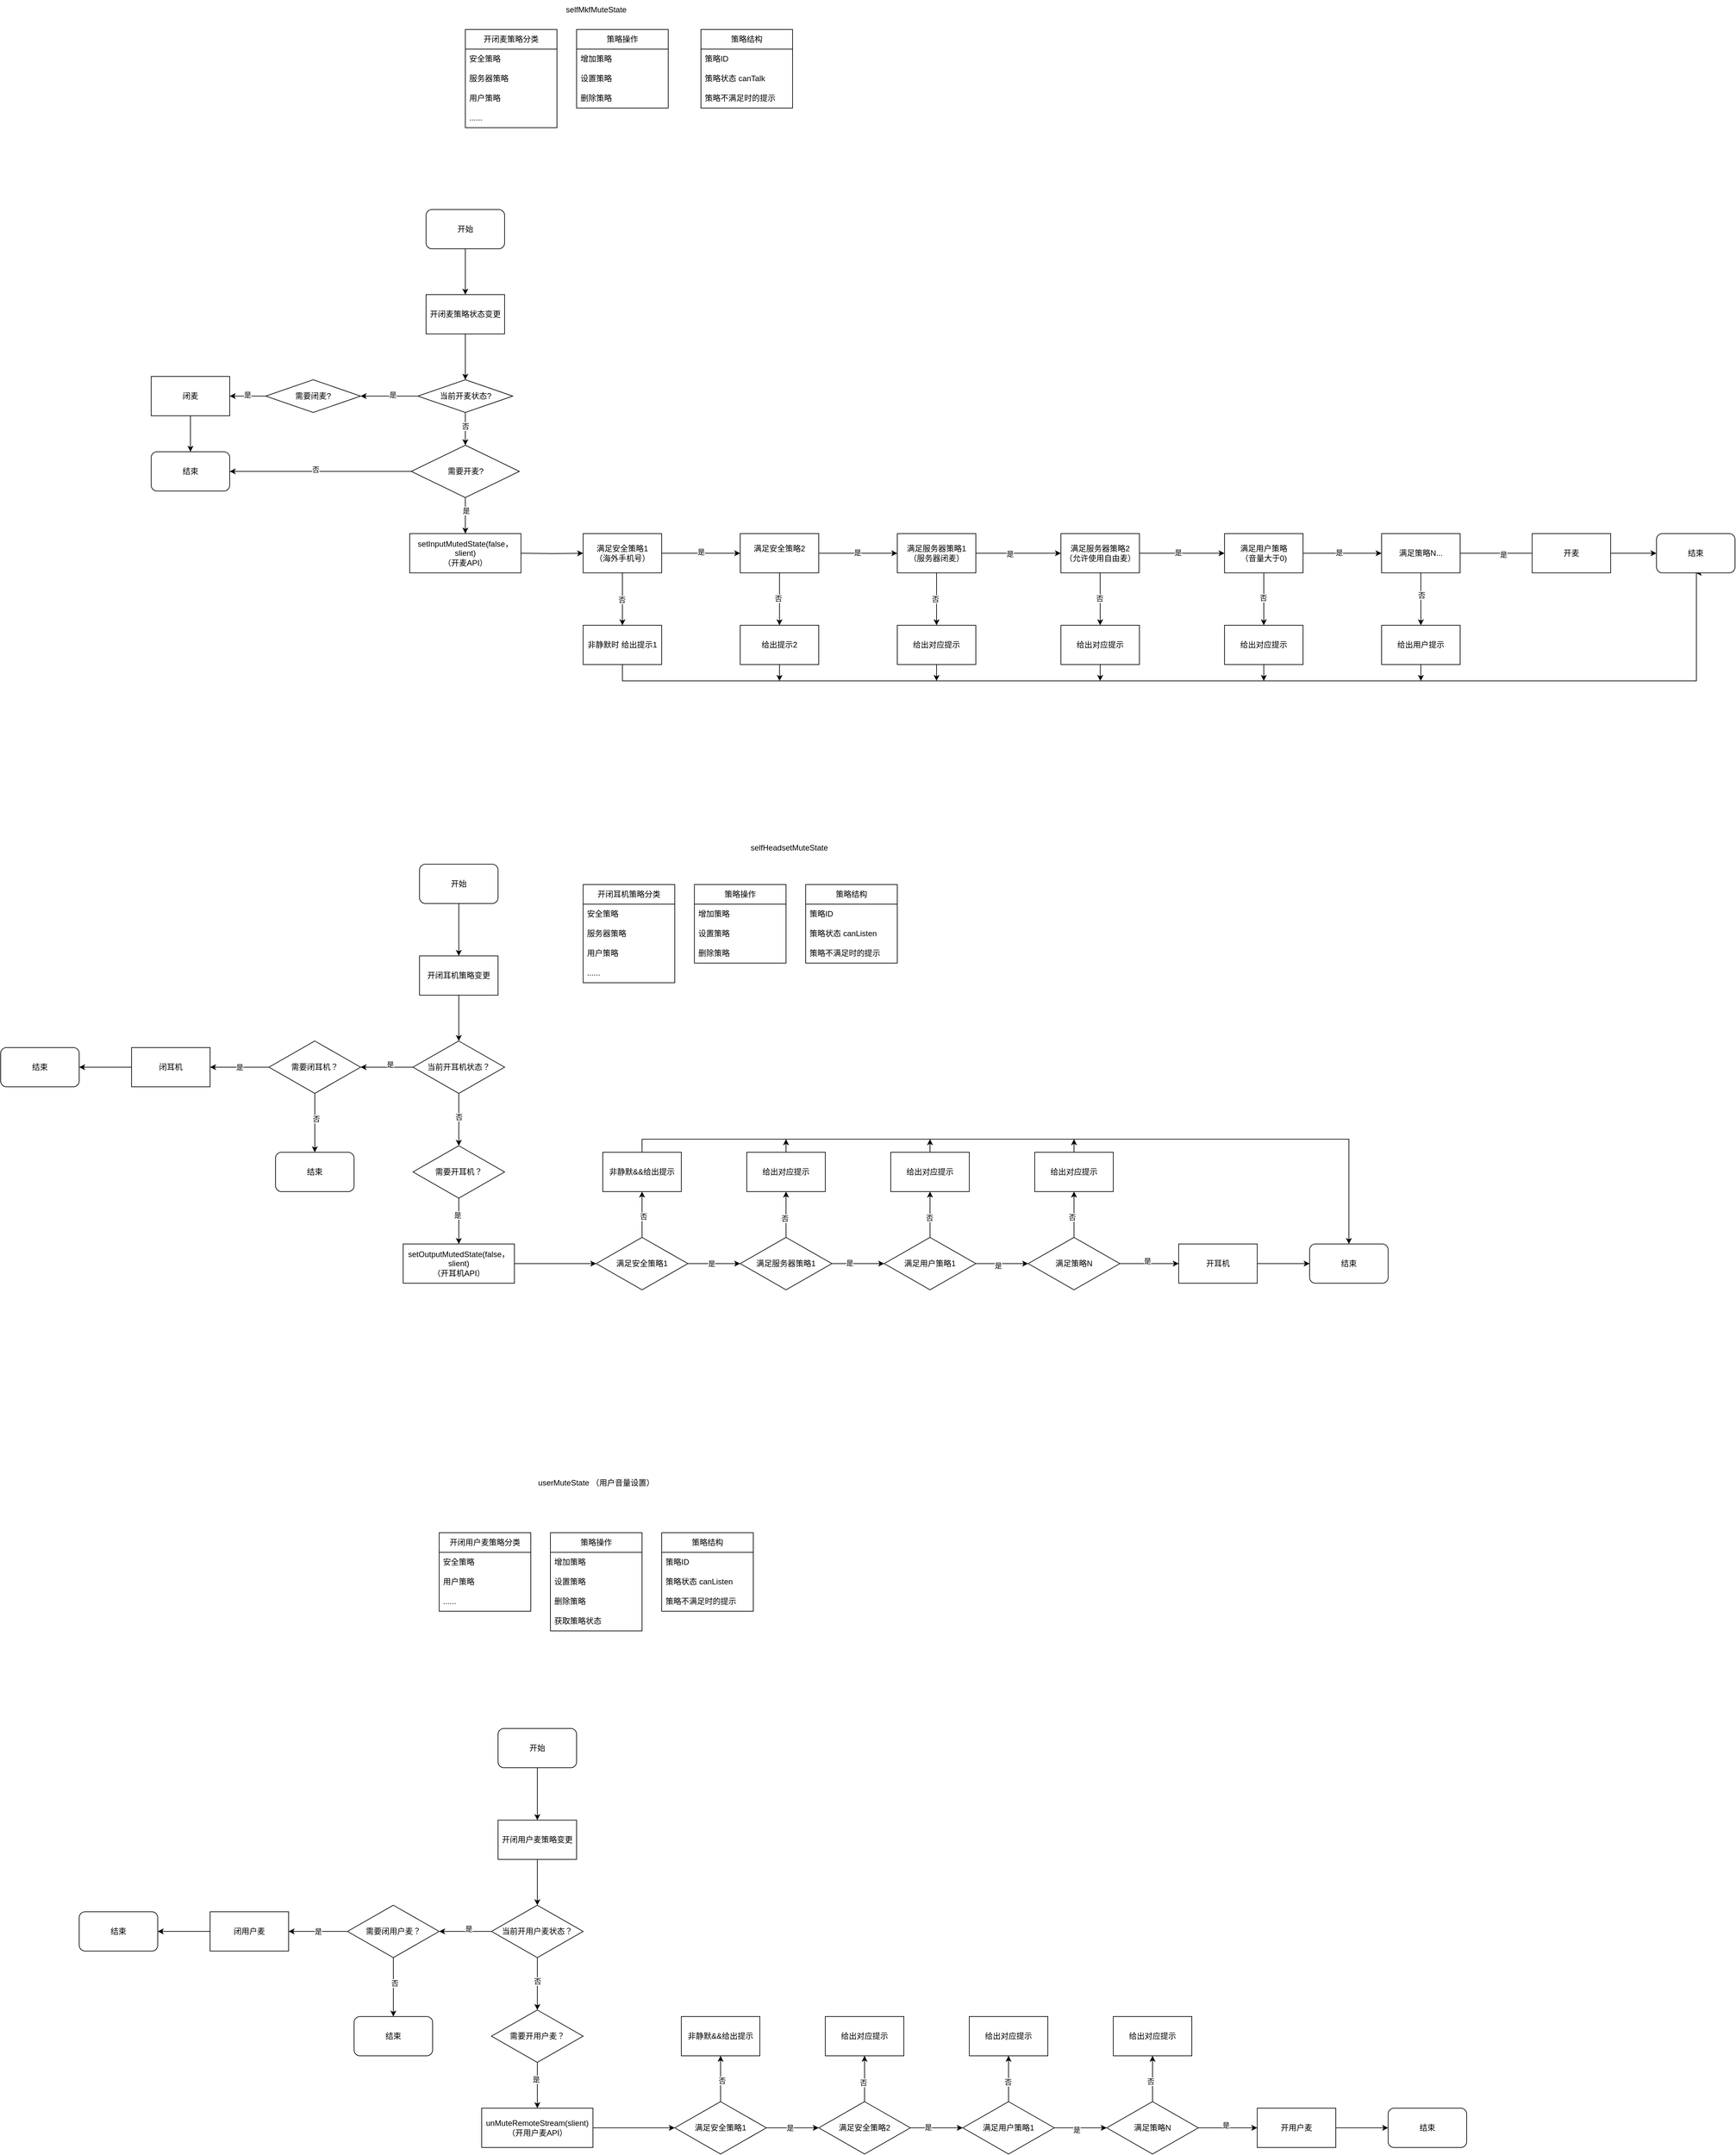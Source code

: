 <mxfile version="24.4.0" type="github">
  <diagram name="第 1 页" id="MlWBYYcz_Amrt26e3EOY">
    <mxGraphModel dx="3088" dy="756" grid="1" gridSize="10" guides="1" tooltips="1" connect="1" arrows="1" fold="1" page="1" pageScale="1" pageWidth="827" pageHeight="1169" math="0" shadow="0">
      <root>
        <mxCell id="0" />
        <mxCell id="1" parent="0" />
        <mxCell id="1FdEGZVKuYJ3ER-i7trT-2" value="selfMkfMuteState" style="text;html=1;align=center;verticalAlign=middle;whiteSpace=wrap;rounded=0;" vertex="1" parent="1">
          <mxGeometry x="-290" y="60" width="160" height="30" as="geometry" />
        </mxCell>
        <mxCell id="1FdEGZVKuYJ3ER-i7trT-6" value="" style="edgeStyle=orthogonalEdgeStyle;rounded=0;orthogonalLoop=1;jettySize=auto;html=1;" edge="1" parent="1" source="1FdEGZVKuYJ3ER-i7trT-49">
          <mxGeometry relative="1" as="geometry">
            <mxPoint x="1330" y="905" as="targetPoint" />
          </mxGeometry>
        </mxCell>
        <mxCell id="1FdEGZVKuYJ3ER-i7trT-60" value="是" style="edgeLabel;html=1;align=center;verticalAlign=middle;resizable=0;points=[];" vertex="1" connectable="0" parent="1FdEGZVKuYJ3ER-i7trT-6">
          <mxGeometry x="-0.4" y="-2" relative="1" as="geometry">
            <mxPoint as="offset" />
          </mxGeometry>
        </mxCell>
        <mxCell id="1FdEGZVKuYJ3ER-i7trT-15" value="开闭麦策略分类" style="swimlane;fontStyle=0;childLayout=stackLayout;horizontal=1;startSize=30;horizontalStack=0;resizeParent=1;resizeParentMax=0;resizeLast=0;collapsible=1;marginBottom=0;whiteSpace=wrap;html=1;" vertex="1" parent="1">
          <mxGeometry x="-410" y="105" width="140" height="150" as="geometry" />
        </mxCell>
        <mxCell id="1FdEGZVKuYJ3ER-i7trT-16" value="安全策略" style="text;strokeColor=none;fillColor=none;align=left;verticalAlign=middle;spacingLeft=4;spacingRight=4;overflow=hidden;points=[[0,0.5],[1,0.5]];portConstraint=eastwest;rotatable=0;whiteSpace=wrap;html=1;" vertex="1" parent="1FdEGZVKuYJ3ER-i7trT-15">
          <mxGeometry y="30" width="140" height="30" as="geometry" />
        </mxCell>
        <mxCell id="1FdEGZVKuYJ3ER-i7trT-17" value="服务器策略" style="text;strokeColor=none;fillColor=none;align=left;verticalAlign=middle;spacingLeft=4;spacingRight=4;overflow=hidden;points=[[0,0.5],[1,0.5]];portConstraint=eastwest;rotatable=0;whiteSpace=wrap;html=1;" vertex="1" parent="1FdEGZVKuYJ3ER-i7trT-15">
          <mxGeometry y="60" width="140" height="30" as="geometry" />
        </mxCell>
        <mxCell id="1FdEGZVKuYJ3ER-i7trT-18" value="用户策略" style="text;strokeColor=none;fillColor=none;align=left;verticalAlign=middle;spacingLeft=4;spacingRight=4;overflow=hidden;points=[[0,0.5],[1,0.5]];portConstraint=eastwest;rotatable=0;whiteSpace=wrap;html=1;" vertex="1" parent="1FdEGZVKuYJ3ER-i7trT-15">
          <mxGeometry y="90" width="140" height="30" as="geometry" />
        </mxCell>
        <mxCell id="1FdEGZVKuYJ3ER-i7trT-69" value="......" style="text;strokeColor=none;fillColor=none;align=left;verticalAlign=middle;spacingLeft=4;spacingRight=4;overflow=hidden;points=[[0,0.5],[1,0.5]];portConstraint=eastwest;rotatable=0;whiteSpace=wrap;html=1;" vertex="1" parent="1FdEGZVKuYJ3ER-i7trT-15">
          <mxGeometry y="120" width="140" height="30" as="geometry" />
        </mxCell>
        <mxCell id="1FdEGZVKuYJ3ER-i7trT-82" value="" style="edgeStyle=orthogonalEdgeStyle;rounded=0;orthogonalLoop=1;jettySize=auto;html=1;" edge="1" parent="1" source="1FdEGZVKuYJ3ER-i7trT-20" target="1FdEGZVKuYJ3ER-i7trT-81">
          <mxGeometry relative="1" as="geometry" />
        </mxCell>
        <mxCell id="1FdEGZVKuYJ3ER-i7trT-20" value="开闭麦策略状态变更" style="whiteSpace=wrap;html=1;rounded=0;" vertex="1" parent="1">
          <mxGeometry x="-470" y="510" width="120" height="60" as="geometry" />
        </mxCell>
        <mxCell id="1FdEGZVKuYJ3ER-i7trT-21" value="" style="edgeStyle=orthogonalEdgeStyle;rounded=0;orthogonalLoop=1;jettySize=auto;html=1;" edge="1" parent="1">
          <mxGeometry relative="1" as="geometry">
            <mxPoint x="-490" y="905" as="sourcePoint" />
            <mxPoint x="-455" y="905" as="targetPoint" />
          </mxGeometry>
        </mxCell>
        <mxCell id="1FdEGZVKuYJ3ER-i7trT-26" value="" style="edgeStyle=orthogonalEdgeStyle;rounded=0;orthogonalLoop=1;jettySize=auto;html=1;" edge="1" parent="1" target="1FdEGZVKuYJ3ER-i7trT-8">
          <mxGeometry relative="1" as="geometry">
            <mxPoint x="-325" y="905" as="sourcePoint" />
            <mxPoint x="430" y="905" as="targetPoint" />
          </mxGeometry>
        </mxCell>
        <mxCell id="1FdEGZVKuYJ3ER-i7trT-30" value="" style="edgeStyle=orthogonalEdgeStyle;rounded=0;orthogonalLoop=1;jettySize=auto;html=1;" edge="1" parent="1" source="1FdEGZVKuYJ3ER-i7trT-8" target="1FdEGZVKuYJ3ER-i7trT-29">
          <mxGeometry relative="1" as="geometry" />
        </mxCell>
        <mxCell id="1FdEGZVKuYJ3ER-i7trT-39" value="否" style="edgeLabel;html=1;align=center;verticalAlign=middle;resizable=0;points=[];" vertex="1" connectable="0" parent="1FdEGZVKuYJ3ER-i7trT-30">
          <mxGeometry x="0.025" y="-1" relative="1" as="geometry">
            <mxPoint as="offset" />
          </mxGeometry>
        </mxCell>
        <mxCell id="1FdEGZVKuYJ3ER-i7trT-8" value="满足安全策略1&lt;br&gt;（海外手机号）" style="rounded=0;whiteSpace=wrap;html=1;" vertex="1" parent="1">
          <mxGeometry x="-230" y="875" width="120" height="60" as="geometry" />
        </mxCell>
        <mxCell id="1FdEGZVKuYJ3ER-i7trT-27" value="" style="edgeStyle=orthogonalEdgeStyle;rounded=0;orthogonalLoop=1;jettySize=auto;html=1;" edge="1" parent="1" source="1FdEGZVKuYJ3ER-i7trT-8" target="1FdEGZVKuYJ3ER-i7trT-9">
          <mxGeometry relative="1" as="geometry">
            <mxPoint x="-150" y="905" as="sourcePoint" />
            <mxPoint x="430" y="905" as="targetPoint" />
          </mxGeometry>
        </mxCell>
        <mxCell id="1FdEGZVKuYJ3ER-i7trT-28" value="是" style="edgeLabel;html=1;align=center;verticalAlign=middle;resizable=0;points=[];" vertex="1" connectable="0" parent="1FdEGZVKuYJ3ER-i7trT-27">
          <mxGeometry y="2" relative="1" as="geometry">
            <mxPoint as="offset" />
          </mxGeometry>
        </mxCell>
        <mxCell id="1FdEGZVKuYJ3ER-i7trT-38" value="" style="edgeStyle=orthogonalEdgeStyle;rounded=0;orthogonalLoop=1;jettySize=auto;html=1;" edge="1" parent="1" source="1FdEGZVKuYJ3ER-i7trT-9" target="1FdEGZVKuYJ3ER-i7trT-37">
          <mxGeometry relative="1" as="geometry" />
        </mxCell>
        <mxCell id="1FdEGZVKuYJ3ER-i7trT-40" value="否" style="edgeLabel;html=1;align=center;verticalAlign=middle;resizable=0;points=[];" vertex="1" connectable="0" parent="1FdEGZVKuYJ3ER-i7trT-38">
          <mxGeometry x="-0.025" y="-2" relative="1" as="geometry">
            <mxPoint as="offset" />
          </mxGeometry>
        </mxCell>
        <mxCell id="1FdEGZVKuYJ3ER-i7trT-9" value="满足安全策略2&lt;div&gt;&lt;br/&gt;&lt;/div&gt;" style="rounded=0;whiteSpace=wrap;html=1;" vertex="1" parent="1">
          <mxGeometry x="10" y="875" width="120" height="60" as="geometry" />
        </mxCell>
        <mxCell id="1FdEGZVKuYJ3ER-i7trT-254" style="edgeStyle=orthogonalEdgeStyle;rounded=0;orthogonalLoop=1;jettySize=auto;html=1;exitX=0.5;exitY=1;exitDx=0;exitDy=0;entryX=0.5;entryY=1;entryDx=0;entryDy=0;" edge="1" parent="1" source="1FdEGZVKuYJ3ER-i7trT-29" target="1FdEGZVKuYJ3ER-i7trT-246">
          <mxGeometry relative="1" as="geometry">
            <mxPoint x="-170" y="1100" as="sourcePoint" />
            <mxPoint x="1470" y="960" as="targetPoint" />
            <Array as="points">
              <mxPoint x="-170" y="1100" />
              <mxPoint x="1471" y="1100" />
            </Array>
          </mxGeometry>
        </mxCell>
        <mxCell id="1FdEGZVKuYJ3ER-i7trT-29" value="非静默时 给出提示1" style="rounded=0;whiteSpace=wrap;html=1;" vertex="1" parent="1">
          <mxGeometry x="-230" y="1015" width="120" height="60" as="geometry" />
        </mxCell>
        <mxCell id="1FdEGZVKuYJ3ER-i7trT-32" value="" style="edgeStyle=orthogonalEdgeStyle;rounded=0;orthogonalLoop=1;jettySize=auto;html=1;" edge="1" parent="1" source="1FdEGZVKuYJ3ER-i7trT-9" target="1FdEGZVKuYJ3ER-i7trT-31">
          <mxGeometry relative="1" as="geometry">
            <mxPoint x="130" y="905" as="sourcePoint" />
            <mxPoint x="1050" y="905" as="targetPoint" />
          </mxGeometry>
        </mxCell>
        <mxCell id="1FdEGZVKuYJ3ER-i7trT-35" value="是" style="edgeLabel;html=1;align=center;verticalAlign=middle;resizable=0;points=[];" vertex="1" connectable="0" parent="1FdEGZVKuYJ3ER-i7trT-32">
          <mxGeometry x="-0.022" y="1" relative="1" as="geometry">
            <mxPoint as="offset" />
          </mxGeometry>
        </mxCell>
        <mxCell id="1FdEGZVKuYJ3ER-i7trT-42" value="" style="edgeStyle=orthogonalEdgeStyle;rounded=0;orthogonalLoop=1;jettySize=auto;html=1;" edge="1" parent="1" source="1FdEGZVKuYJ3ER-i7trT-31" target="1FdEGZVKuYJ3ER-i7trT-41">
          <mxGeometry relative="1" as="geometry" />
        </mxCell>
        <mxCell id="1FdEGZVKuYJ3ER-i7trT-43" value="否" style="edgeLabel;html=1;align=center;verticalAlign=middle;resizable=0;points=[];" vertex="1" connectable="0" parent="1FdEGZVKuYJ3ER-i7trT-42">
          <mxGeometry y="-2" relative="1" as="geometry">
            <mxPoint as="offset" />
          </mxGeometry>
        </mxCell>
        <mxCell id="1FdEGZVKuYJ3ER-i7trT-31" value="满足服务器策略1&lt;br&gt;（服务器闭麦）" style="rounded=0;whiteSpace=wrap;html=1;" vertex="1" parent="1">
          <mxGeometry x="250" y="875" width="120" height="60" as="geometry" />
        </mxCell>
        <mxCell id="1FdEGZVKuYJ3ER-i7trT-255" style="edgeStyle=orthogonalEdgeStyle;rounded=0;orthogonalLoop=1;jettySize=auto;html=1;exitX=0.5;exitY=1;exitDx=0;exitDy=0;" edge="1" parent="1" source="1FdEGZVKuYJ3ER-i7trT-37">
          <mxGeometry relative="1" as="geometry">
            <mxPoint x="70" y="1100" as="targetPoint" />
          </mxGeometry>
        </mxCell>
        <mxCell id="1FdEGZVKuYJ3ER-i7trT-37" value="给出提示2" style="rounded=0;whiteSpace=wrap;html=1;" vertex="1" parent="1">
          <mxGeometry x="10" y="1015" width="120" height="60" as="geometry" />
        </mxCell>
        <mxCell id="1FdEGZVKuYJ3ER-i7trT-256" style="edgeStyle=orthogonalEdgeStyle;rounded=0;orthogonalLoop=1;jettySize=auto;html=1;exitX=0.5;exitY=1;exitDx=0;exitDy=0;" edge="1" parent="1" source="1FdEGZVKuYJ3ER-i7trT-41">
          <mxGeometry relative="1" as="geometry">
            <mxPoint x="310" y="1100" as="targetPoint" />
          </mxGeometry>
        </mxCell>
        <mxCell id="1FdEGZVKuYJ3ER-i7trT-41" value="给出对应提示" style="rounded=0;whiteSpace=wrap;html=1;" vertex="1" parent="1">
          <mxGeometry x="250" y="1015" width="120" height="60" as="geometry" />
        </mxCell>
        <mxCell id="1FdEGZVKuYJ3ER-i7trT-45" value="" style="edgeStyle=orthogonalEdgeStyle;rounded=0;orthogonalLoop=1;jettySize=auto;html=1;" edge="1" parent="1" source="1FdEGZVKuYJ3ER-i7trT-31" target="1FdEGZVKuYJ3ER-i7trT-44">
          <mxGeometry relative="1" as="geometry">
            <mxPoint x="370" y="905" as="sourcePoint" />
            <mxPoint x="1050" y="905" as="targetPoint" />
          </mxGeometry>
        </mxCell>
        <mxCell id="1FdEGZVKuYJ3ER-i7trT-46" value="是" style="edgeLabel;html=1;align=center;verticalAlign=middle;resizable=0;points=[];" vertex="1" connectable="0" parent="1FdEGZVKuYJ3ER-i7trT-45">
          <mxGeometry x="-0.209" y="-1" relative="1" as="geometry">
            <mxPoint as="offset" />
          </mxGeometry>
        </mxCell>
        <mxCell id="1FdEGZVKuYJ3ER-i7trT-48" value="" style="edgeStyle=orthogonalEdgeStyle;rounded=0;orthogonalLoop=1;jettySize=auto;html=1;" edge="1" parent="1" source="1FdEGZVKuYJ3ER-i7trT-44" target="1FdEGZVKuYJ3ER-i7trT-47">
          <mxGeometry relative="1" as="geometry" />
        </mxCell>
        <mxCell id="1FdEGZVKuYJ3ER-i7trT-55" value="否" style="edgeLabel;html=1;align=center;verticalAlign=middle;resizable=0;points=[];" vertex="1" connectable="0" parent="1FdEGZVKuYJ3ER-i7trT-48">
          <mxGeometry x="-0.025" y="-1" relative="1" as="geometry">
            <mxPoint as="offset" />
          </mxGeometry>
        </mxCell>
        <mxCell id="1FdEGZVKuYJ3ER-i7trT-44" value="满足服务器策略2&lt;br&gt;（允许使用自由麦）" style="rounded=0;whiteSpace=wrap;html=1;" vertex="1" parent="1">
          <mxGeometry x="500" y="875" width="120" height="60" as="geometry" />
        </mxCell>
        <mxCell id="1FdEGZVKuYJ3ER-i7trT-257" style="edgeStyle=orthogonalEdgeStyle;rounded=0;orthogonalLoop=1;jettySize=auto;html=1;exitX=0.5;exitY=1;exitDx=0;exitDy=0;" edge="1" parent="1" source="1FdEGZVKuYJ3ER-i7trT-47">
          <mxGeometry relative="1" as="geometry">
            <mxPoint x="560" y="1100" as="targetPoint" />
          </mxGeometry>
        </mxCell>
        <mxCell id="1FdEGZVKuYJ3ER-i7trT-47" value="给出对应提示" style="rounded=0;whiteSpace=wrap;html=1;" vertex="1" parent="1">
          <mxGeometry x="500" y="1015" width="120" height="60" as="geometry" />
        </mxCell>
        <mxCell id="1FdEGZVKuYJ3ER-i7trT-50" value="" style="edgeStyle=orthogonalEdgeStyle;rounded=0;orthogonalLoop=1;jettySize=auto;html=1;" edge="1" parent="1" source="1FdEGZVKuYJ3ER-i7trT-51" target="1FdEGZVKuYJ3ER-i7trT-49">
          <mxGeometry relative="1" as="geometry">
            <mxPoint x="620" y="905" as="sourcePoint" />
            <mxPoint x="970" y="905" as="targetPoint" />
          </mxGeometry>
        </mxCell>
        <mxCell id="1FdEGZVKuYJ3ER-i7trT-59" value="是" style="edgeLabel;html=1;align=center;verticalAlign=middle;resizable=0;points=[];" vertex="1" connectable="0" parent="1FdEGZVKuYJ3ER-i7trT-50">
          <mxGeometry x="-0.083" y="1" relative="1" as="geometry">
            <mxPoint as="offset" />
          </mxGeometry>
        </mxCell>
        <mxCell id="1FdEGZVKuYJ3ER-i7trT-264" style="edgeStyle=orthogonalEdgeStyle;rounded=0;orthogonalLoop=1;jettySize=auto;html=1;exitX=0.5;exitY=1;exitDx=0;exitDy=0;entryX=0.5;entryY=0;entryDx=0;entryDy=0;" edge="1" parent="1" source="1FdEGZVKuYJ3ER-i7trT-49" target="1FdEGZVKuYJ3ER-i7trT-56">
          <mxGeometry relative="1" as="geometry" />
        </mxCell>
        <mxCell id="1FdEGZVKuYJ3ER-i7trT-265" value="否" style="edgeLabel;html=1;align=center;verticalAlign=middle;resizable=0;points=[];" vertex="1" connectable="0" parent="1FdEGZVKuYJ3ER-i7trT-264">
          <mxGeometry x="-0.15" y="1" relative="1" as="geometry">
            <mxPoint as="offset" />
          </mxGeometry>
        </mxCell>
        <mxCell id="1FdEGZVKuYJ3ER-i7trT-49" value="满足策略N..." style="rounded=0;whiteSpace=wrap;html=1;" vertex="1" parent="1">
          <mxGeometry x="990" y="875" width="120" height="60" as="geometry" />
        </mxCell>
        <mxCell id="1FdEGZVKuYJ3ER-i7trT-52" value="" style="edgeStyle=orthogonalEdgeStyle;rounded=0;orthogonalLoop=1;jettySize=auto;html=1;" edge="1" parent="1" source="1FdEGZVKuYJ3ER-i7trT-44" target="1FdEGZVKuYJ3ER-i7trT-51">
          <mxGeometry relative="1" as="geometry">
            <mxPoint x="620" y="905" as="sourcePoint" />
            <mxPoint x="990" y="905" as="targetPoint" />
          </mxGeometry>
        </mxCell>
        <mxCell id="1FdEGZVKuYJ3ER-i7trT-58" value="是" style="edgeLabel;html=1;align=center;verticalAlign=middle;resizable=0;points=[];" vertex="1" connectable="0" parent="1FdEGZVKuYJ3ER-i7trT-52">
          <mxGeometry x="-0.092" y="1" relative="1" as="geometry">
            <mxPoint as="offset" />
          </mxGeometry>
        </mxCell>
        <mxCell id="1FdEGZVKuYJ3ER-i7trT-54" value="" style="edgeStyle=orthogonalEdgeStyle;rounded=0;orthogonalLoop=1;jettySize=auto;html=1;" edge="1" parent="1" source="1FdEGZVKuYJ3ER-i7trT-51" target="1FdEGZVKuYJ3ER-i7trT-53">
          <mxGeometry relative="1" as="geometry" />
        </mxCell>
        <mxCell id="1FdEGZVKuYJ3ER-i7trT-260" value="否" style="edgeLabel;html=1;align=center;verticalAlign=middle;resizable=0;points=[];" vertex="1" connectable="0" parent="1FdEGZVKuYJ3ER-i7trT-54">
          <mxGeometry x="-0.05" y="-1" relative="1" as="geometry">
            <mxPoint as="offset" />
          </mxGeometry>
        </mxCell>
        <mxCell id="1FdEGZVKuYJ3ER-i7trT-51" value="满足用户策略&lt;br&gt;（音量大于0)" style="rounded=0;whiteSpace=wrap;html=1;" vertex="1" parent="1">
          <mxGeometry x="750" y="875" width="120" height="60" as="geometry" />
        </mxCell>
        <mxCell id="1FdEGZVKuYJ3ER-i7trT-258" style="edgeStyle=orthogonalEdgeStyle;rounded=0;orthogonalLoop=1;jettySize=auto;html=1;exitX=0.5;exitY=1;exitDx=0;exitDy=0;" edge="1" parent="1" source="1FdEGZVKuYJ3ER-i7trT-53">
          <mxGeometry relative="1" as="geometry">
            <mxPoint x="810" y="1100" as="targetPoint" />
          </mxGeometry>
        </mxCell>
        <mxCell id="1FdEGZVKuYJ3ER-i7trT-53" value="给出对应提示" style="rounded=0;whiteSpace=wrap;html=1;" vertex="1" parent="1">
          <mxGeometry x="750" y="1015" width="120" height="60" as="geometry" />
        </mxCell>
        <mxCell id="1FdEGZVKuYJ3ER-i7trT-259" style="edgeStyle=orthogonalEdgeStyle;rounded=0;orthogonalLoop=1;jettySize=auto;html=1;exitX=0.5;exitY=1;exitDx=0;exitDy=0;" edge="1" parent="1" source="1FdEGZVKuYJ3ER-i7trT-56">
          <mxGeometry relative="1" as="geometry">
            <mxPoint x="1050" y="1100" as="targetPoint" />
          </mxGeometry>
        </mxCell>
        <mxCell id="1FdEGZVKuYJ3ER-i7trT-56" value="给出用户提示" style="rounded=0;whiteSpace=wrap;html=1;" vertex="1" parent="1">
          <mxGeometry x="990" y="1015" width="120" height="60" as="geometry" />
        </mxCell>
        <mxCell id="1FdEGZVKuYJ3ER-i7trT-80" style="edgeStyle=orthogonalEdgeStyle;rounded=0;orthogonalLoop=1;jettySize=auto;html=1;exitX=0;exitY=0.5;exitDx=0;exitDy=0;entryX=1;entryY=0.5;entryDx=0;entryDy=0;" edge="1" parent="1" source="1FdEGZVKuYJ3ER-i7trT-61" target="1FdEGZVKuYJ3ER-i7trT-97">
          <mxGeometry relative="1" as="geometry">
            <mxPoint x="-70" y="525" as="targetPoint" />
          </mxGeometry>
        </mxCell>
        <mxCell id="1FdEGZVKuYJ3ER-i7trT-85" value="否" style="edgeLabel;html=1;align=center;verticalAlign=middle;resizable=0;points=[];" vertex="1" connectable="0" parent="1FdEGZVKuYJ3ER-i7trT-80">
          <mxGeometry x="0.054" y="-2" relative="1" as="geometry">
            <mxPoint x="-1" y="-1" as="offset" />
          </mxGeometry>
        </mxCell>
        <mxCell id="1FdEGZVKuYJ3ER-i7trT-238" style="edgeStyle=orthogonalEdgeStyle;rounded=0;orthogonalLoop=1;jettySize=auto;html=1;exitX=0.5;exitY=1;exitDx=0;exitDy=0;entryX=0.5;entryY=0;entryDx=0;entryDy=0;" edge="1" parent="1" source="1FdEGZVKuYJ3ER-i7trT-61" target="1FdEGZVKuYJ3ER-i7trT-66">
          <mxGeometry relative="1" as="geometry" />
        </mxCell>
        <mxCell id="1FdEGZVKuYJ3ER-i7trT-239" value="是" style="edgeLabel;html=1;align=center;verticalAlign=middle;resizable=0;points=[];" vertex="1" connectable="0" parent="1FdEGZVKuYJ3ER-i7trT-238">
          <mxGeometry x="-0.273" y="1" relative="1" as="geometry">
            <mxPoint as="offset" />
          </mxGeometry>
        </mxCell>
        <mxCell id="1FdEGZVKuYJ3ER-i7trT-61" value="需要开麦?" style="rhombus;whiteSpace=wrap;html=1;" vertex="1" parent="1">
          <mxGeometry x="-492.5" y="740" width="165" height="80" as="geometry" />
        </mxCell>
        <mxCell id="1FdEGZVKuYJ3ER-i7trT-66" value="setInputMutedState(false，slient)&lt;br&gt;（开麦API）" style="rounded=0;whiteSpace=wrap;html=1;" vertex="1" parent="1">
          <mxGeometry x="-495" y="875" width="170" height="60" as="geometry" />
        </mxCell>
        <mxCell id="1FdEGZVKuYJ3ER-i7trT-247" style="edgeStyle=orthogonalEdgeStyle;rounded=0;orthogonalLoop=1;jettySize=auto;html=1;exitX=1;exitY=0.5;exitDx=0;exitDy=0;entryX=0;entryY=0.5;entryDx=0;entryDy=0;" edge="1" parent="1" source="1FdEGZVKuYJ3ER-i7trT-68" target="1FdEGZVKuYJ3ER-i7trT-246">
          <mxGeometry relative="1" as="geometry" />
        </mxCell>
        <mxCell id="1FdEGZVKuYJ3ER-i7trT-68" value="开麦" style="rounded=0;whiteSpace=wrap;html=1;" vertex="1" parent="1">
          <mxGeometry x="1220" y="875" width="120" height="60" as="geometry" />
        </mxCell>
        <mxCell id="1FdEGZVKuYJ3ER-i7trT-71" value="策略操作" style="swimlane;fontStyle=0;childLayout=stackLayout;horizontal=1;startSize=30;horizontalStack=0;resizeParent=1;resizeParentMax=0;resizeLast=0;collapsible=1;marginBottom=0;whiteSpace=wrap;html=1;" vertex="1" parent="1">
          <mxGeometry x="-240" y="105" width="140" height="120" as="geometry" />
        </mxCell>
        <mxCell id="1FdEGZVKuYJ3ER-i7trT-72" value="增加策略" style="text;strokeColor=none;fillColor=none;align=left;verticalAlign=middle;spacingLeft=4;spacingRight=4;overflow=hidden;points=[[0,0.5],[1,0.5]];portConstraint=eastwest;rotatable=0;whiteSpace=wrap;html=1;" vertex="1" parent="1FdEGZVKuYJ3ER-i7trT-71">
          <mxGeometry y="30" width="140" height="30" as="geometry" />
        </mxCell>
        <mxCell id="1FdEGZVKuYJ3ER-i7trT-73" value="设置策略" style="text;strokeColor=none;fillColor=none;align=left;verticalAlign=middle;spacingLeft=4;spacingRight=4;overflow=hidden;points=[[0,0.5],[1,0.5]];portConstraint=eastwest;rotatable=0;whiteSpace=wrap;html=1;" vertex="1" parent="1FdEGZVKuYJ3ER-i7trT-71">
          <mxGeometry y="60" width="140" height="30" as="geometry" />
        </mxCell>
        <mxCell id="1FdEGZVKuYJ3ER-i7trT-74" value="删除策略" style="text;strokeColor=none;fillColor=none;align=left;verticalAlign=middle;spacingLeft=4;spacingRight=4;overflow=hidden;points=[[0,0.5],[1,0.5]];portConstraint=eastwest;rotatable=0;whiteSpace=wrap;html=1;" vertex="1" parent="1FdEGZVKuYJ3ER-i7trT-71">
          <mxGeometry y="90" width="140" height="30" as="geometry" />
        </mxCell>
        <mxCell id="1FdEGZVKuYJ3ER-i7trT-75" value="策略结构" style="swimlane;fontStyle=0;childLayout=stackLayout;horizontal=1;startSize=30;horizontalStack=0;resizeParent=1;resizeParentMax=0;resizeLast=0;collapsible=1;marginBottom=0;whiteSpace=wrap;html=1;" vertex="1" parent="1">
          <mxGeometry x="-50" y="105" width="140" height="120" as="geometry" />
        </mxCell>
        <mxCell id="1FdEGZVKuYJ3ER-i7trT-76" value="策略ID" style="text;strokeColor=none;fillColor=none;align=left;verticalAlign=middle;spacingLeft=4;spacingRight=4;overflow=hidden;points=[[0,0.5],[1,0.5]];portConstraint=eastwest;rotatable=0;whiteSpace=wrap;html=1;" vertex="1" parent="1FdEGZVKuYJ3ER-i7trT-75">
          <mxGeometry y="30" width="140" height="30" as="geometry" />
        </mxCell>
        <mxCell id="1FdEGZVKuYJ3ER-i7trT-77" value="策略状态 canTalk" style="text;strokeColor=none;fillColor=none;align=left;verticalAlign=middle;spacingLeft=4;spacingRight=4;overflow=hidden;points=[[0,0.5],[1,0.5]];portConstraint=eastwest;rotatable=0;whiteSpace=wrap;html=1;" vertex="1" parent="1FdEGZVKuYJ3ER-i7trT-75">
          <mxGeometry y="60" width="140" height="30" as="geometry" />
        </mxCell>
        <mxCell id="1FdEGZVKuYJ3ER-i7trT-78" value="策略不满足时的提示" style="text;strokeColor=none;fillColor=none;align=left;verticalAlign=middle;spacingLeft=4;spacingRight=4;overflow=hidden;points=[[0,0.5],[1,0.5]];portConstraint=eastwest;rotatable=0;whiteSpace=wrap;html=1;" vertex="1" parent="1FdEGZVKuYJ3ER-i7trT-75">
          <mxGeometry y="90" width="140" height="30" as="geometry" />
        </mxCell>
        <mxCell id="1FdEGZVKuYJ3ER-i7trT-87" value="" style="edgeStyle=orthogonalEdgeStyle;rounded=0;orthogonalLoop=1;jettySize=auto;html=1;" edge="1" parent="1" source="1FdEGZVKuYJ3ER-i7trT-81" target="1FdEGZVKuYJ3ER-i7trT-86">
          <mxGeometry relative="1" as="geometry" />
        </mxCell>
        <mxCell id="1FdEGZVKuYJ3ER-i7trT-88" value="是" style="edgeLabel;html=1;align=center;verticalAlign=middle;resizable=0;points=[];" vertex="1" connectable="0" parent="1FdEGZVKuYJ3ER-i7trT-87">
          <mxGeometry x="-0.087" y="-2" relative="1" as="geometry">
            <mxPoint x="1" as="offset" />
          </mxGeometry>
        </mxCell>
        <mxCell id="1FdEGZVKuYJ3ER-i7trT-233" style="edgeStyle=orthogonalEdgeStyle;rounded=0;orthogonalLoop=1;jettySize=auto;html=1;exitX=0.5;exitY=1;exitDx=0;exitDy=0;entryX=0.5;entryY=0;entryDx=0;entryDy=0;" edge="1" parent="1" source="1FdEGZVKuYJ3ER-i7trT-81" target="1FdEGZVKuYJ3ER-i7trT-61">
          <mxGeometry relative="1" as="geometry" />
        </mxCell>
        <mxCell id="1FdEGZVKuYJ3ER-i7trT-234" value="否" style="edgeLabel;html=1;align=center;verticalAlign=middle;resizable=0;points=[];" vertex="1" connectable="0" parent="1FdEGZVKuYJ3ER-i7trT-233">
          <mxGeometry x="-0.16" relative="1" as="geometry">
            <mxPoint as="offset" />
          </mxGeometry>
        </mxCell>
        <mxCell id="1FdEGZVKuYJ3ER-i7trT-81" value="当前开麦状态?" style="rhombus;whiteSpace=wrap;html=1;rounded=0;" vertex="1" parent="1">
          <mxGeometry x="-482.5" y="640" width="145" height="50" as="geometry" />
        </mxCell>
        <mxCell id="1FdEGZVKuYJ3ER-i7trT-235" style="edgeStyle=orthogonalEdgeStyle;rounded=0;orthogonalLoop=1;jettySize=auto;html=1;exitX=0;exitY=0.5;exitDx=0;exitDy=0;entryX=1;entryY=0.5;entryDx=0;entryDy=0;" edge="1" parent="1" source="1FdEGZVKuYJ3ER-i7trT-86" target="1FdEGZVKuYJ3ER-i7trT-89">
          <mxGeometry relative="1" as="geometry" />
        </mxCell>
        <mxCell id="1FdEGZVKuYJ3ER-i7trT-236" value="是" style="edgeLabel;html=1;align=center;verticalAlign=middle;resizable=0;points=[];" vertex="1" connectable="0" parent="1FdEGZVKuYJ3ER-i7trT-235">
          <mxGeometry x="0.018" y="-2" relative="1" as="geometry">
            <mxPoint as="offset" />
          </mxGeometry>
        </mxCell>
        <mxCell id="1FdEGZVKuYJ3ER-i7trT-86" value="需要闭麦?" style="rhombus;whiteSpace=wrap;html=1;rounded=0;" vertex="1" parent="1">
          <mxGeometry x="-715" y="640" width="145" height="50" as="geometry" />
        </mxCell>
        <mxCell id="1FdEGZVKuYJ3ER-i7trT-237" style="edgeStyle=orthogonalEdgeStyle;rounded=0;orthogonalLoop=1;jettySize=auto;html=1;exitX=0.5;exitY=1;exitDx=0;exitDy=0;entryX=0.5;entryY=0;entryDx=0;entryDy=0;" edge="1" parent="1" source="1FdEGZVKuYJ3ER-i7trT-89" target="1FdEGZVKuYJ3ER-i7trT-97">
          <mxGeometry relative="1" as="geometry" />
        </mxCell>
        <mxCell id="1FdEGZVKuYJ3ER-i7trT-89" value="闭麦" style="whiteSpace=wrap;html=1;rounded=0;" vertex="1" parent="1">
          <mxGeometry x="-890" y="635" width="120" height="60" as="geometry" />
        </mxCell>
        <mxCell id="1FdEGZVKuYJ3ER-i7trT-97" value="结束" style="rounded=1;whiteSpace=wrap;html=1;" vertex="1" parent="1">
          <mxGeometry x="-890" y="750" width="120" height="60" as="geometry" />
        </mxCell>
        <mxCell id="1FdEGZVKuYJ3ER-i7trT-232" style="edgeStyle=orthogonalEdgeStyle;rounded=0;orthogonalLoop=1;jettySize=auto;html=1;exitX=0.5;exitY=1;exitDx=0;exitDy=0;entryX=0.5;entryY=0;entryDx=0;entryDy=0;" edge="1" parent="1" source="1FdEGZVKuYJ3ER-i7trT-99" target="1FdEGZVKuYJ3ER-i7trT-20">
          <mxGeometry relative="1" as="geometry" />
        </mxCell>
        <mxCell id="1FdEGZVKuYJ3ER-i7trT-99" value="开始" style="rounded=1;whiteSpace=wrap;html=1;" vertex="1" parent="1">
          <mxGeometry x="-470" y="380" width="120" height="60" as="geometry" />
        </mxCell>
        <mxCell id="1FdEGZVKuYJ3ER-i7trT-101" value="selfHeadsetMuteState" style="text;html=1;align=center;verticalAlign=middle;whiteSpace=wrap;rounded=0;" vertex="1" parent="1">
          <mxGeometry x="30" y="1340" width="110" height="30" as="geometry" />
        </mxCell>
        <mxCell id="1FdEGZVKuYJ3ER-i7trT-102" value="开闭耳机策略分类" style="swimlane;fontStyle=0;childLayout=stackLayout;horizontal=1;startSize=30;horizontalStack=0;resizeParent=1;resizeParentMax=0;resizeLast=0;collapsible=1;marginBottom=0;whiteSpace=wrap;html=1;" vertex="1" parent="1">
          <mxGeometry x="-230" y="1411" width="140" height="150" as="geometry" />
        </mxCell>
        <mxCell id="1FdEGZVKuYJ3ER-i7trT-103" value="安全策略" style="text;strokeColor=none;fillColor=none;align=left;verticalAlign=middle;spacingLeft=4;spacingRight=4;overflow=hidden;points=[[0,0.5],[1,0.5]];portConstraint=eastwest;rotatable=0;whiteSpace=wrap;html=1;" vertex="1" parent="1FdEGZVKuYJ3ER-i7trT-102">
          <mxGeometry y="30" width="140" height="30" as="geometry" />
        </mxCell>
        <mxCell id="1FdEGZVKuYJ3ER-i7trT-104" value="服务器策略" style="text;strokeColor=none;fillColor=none;align=left;verticalAlign=middle;spacingLeft=4;spacingRight=4;overflow=hidden;points=[[0,0.5],[1,0.5]];portConstraint=eastwest;rotatable=0;whiteSpace=wrap;html=1;" vertex="1" parent="1FdEGZVKuYJ3ER-i7trT-102">
          <mxGeometry y="60" width="140" height="30" as="geometry" />
        </mxCell>
        <mxCell id="1FdEGZVKuYJ3ER-i7trT-105" value="用户策略" style="text;strokeColor=none;fillColor=none;align=left;verticalAlign=middle;spacingLeft=4;spacingRight=4;overflow=hidden;points=[[0,0.5],[1,0.5]];portConstraint=eastwest;rotatable=0;whiteSpace=wrap;html=1;" vertex="1" parent="1FdEGZVKuYJ3ER-i7trT-102">
          <mxGeometry y="90" width="140" height="30" as="geometry" />
        </mxCell>
        <mxCell id="1FdEGZVKuYJ3ER-i7trT-106" value="......" style="text;strokeColor=none;fillColor=none;align=left;verticalAlign=middle;spacingLeft=4;spacingRight=4;overflow=hidden;points=[[0,0.5],[1,0.5]];portConstraint=eastwest;rotatable=0;whiteSpace=wrap;html=1;" vertex="1" parent="1FdEGZVKuYJ3ER-i7trT-102">
          <mxGeometry y="120" width="140" height="30" as="geometry" />
        </mxCell>
        <mxCell id="1FdEGZVKuYJ3ER-i7trT-107" value="策略操作" style="swimlane;fontStyle=0;childLayout=stackLayout;horizontal=1;startSize=30;horizontalStack=0;resizeParent=1;resizeParentMax=0;resizeLast=0;collapsible=1;marginBottom=0;whiteSpace=wrap;html=1;" vertex="1" parent="1">
          <mxGeometry x="-60" y="1411" width="140" height="120" as="geometry" />
        </mxCell>
        <mxCell id="1FdEGZVKuYJ3ER-i7trT-108" value="增加策略" style="text;strokeColor=none;fillColor=none;align=left;verticalAlign=middle;spacingLeft=4;spacingRight=4;overflow=hidden;points=[[0,0.5],[1,0.5]];portConstraint=eastwest;rotatable=0;whiteSpace=wrap;html=1;" vertex="1" parent="1FdEGZVKuYJ3ER-i7trT-107">
          <mxGeometry y="30" width="140" height="30" as="geometry" />
        </mxCell>
        <mxCell id="1FdEGZVKuYJ3ER-i7trT-109" value="设置策略" style="text;strokeColor=none;fillColor=none;align=left;verticalAlign=middle;spacingLeft=4;spacingRight=4;overflow=hidden;points=[[0,0.5],[1,0.5]];portConstraint=eastwest;rotatable=0;whiteSpace=wrap;html=1;" vertex="1" parent="1FdEGZVKuYJ3ER-i7trT-107">
          <mxGeometry y="60" width="140" height="30" as="geometry" />
        </mxCell>
        <mxCell id="1FdEGZVKuYJ3ER-i7trT-110" value="删除策略" style="text;strokeColor=none;fillColor=none;align=left;verticalAlign=middle;spacingLeft=4;spacingRight=4;overflow=hidden;points=[[0,0.5],[1,0.5]];portConstraint=eastwest;rotatable=0;whiteSpace=wrap;html=1;" vertex="1" parent="1FdEGZVKuYJ3ER-i7trT-107">
          <mxGeometry y="90" width="140" height="30" as="geometry" />
        </mxCell>
        <mxCell id="1FdEGZVKuYJ3ER-i7trT-111" value="策略结构" style="swimlane;fontStyle=0;childLayout=stackLayout;horizontal=1;startSize=30;horizontalStack=0;resizeParent=1;resizeParentMax=0;resizeLast=0;collapsible=1;marginBottom=0;whiteSpace=wrap;html=1;" vertex="1" parent="1">
          <mxGeometry x="110" y="1411" width="140" height="120" as="geometry" />
        </mxCell>
        <mxCell id="1FdEGZVKuYJ3ER-i7trT-112" value="策略ID" style="text;strokeColor=none;fillColor=none;align=left;verticalAlign=middle;spacingLeft=4;spacingRight=4;overflow=hidden;points=[[0,0.5],[1,0.5]];portConstraint=eastwest;rotatable=0;whiteSpace=wrap;html=1;" vertex="1" parent="1FdEGZVKuYJ3ER-i7trT-111">
          <mxGeometry y="30" width="140" height="30" as="geometry" />
        </mxCell>
        <mxCell id="1FdEGZVKuYJ3ER-i7trT-113" value="策略状态 canListen" style="text;strokeColor=none;fillColor=none;align=left;verticalAlign=middle;spacingLeft=4;spacingRight=4;overflow=hidden;points=[[0,0.5],[1,0.5]];portConstraint=eastwest;rotatable=0;whiteSpace=wrap;html=1;" vertex="1" parent="1FdEGZVKuYJ3ER-i7trT-111">
          <mxGeometry y="60" width="140" height="30" as="geometry" />
        </mxCell>
        <mxCell id="1FdEGZVKuYJ3ER-i7trT-114" value="策略不满足时的提示" style="text;strokeColor=none;fillColor=none;align=left;verticalAlign=middle;spacingLeft=4;spacingRight=4;overflow=hidden;points=[[0,0.5],[1,0.5]];portConstraint=eastwest;rotatable=0;whiteSpace=wrap;html=1;" vertex="1" parent="1FdEGZVKuYJ3ER-i7trT-111">
          <mxGeometry y="90" width="140" height="30" as="geometry" />
        </mxCell>
        <mxCell id="1FdEGZVKuYJ3ER-i7trT-117" value="" style="edgeStyle=orthogonalEdgeStyle;rounded=0;orthogonalLoop=1;jettySize=auto;html=1;" edge="1" parent="1" source="1FdEGZVKuYJ3ER-i7trT-115" target="1FdEGZVKuYJ3ER-i7trT-116">
          <mxGeometry relative="1" as="geometry" />
        </mxCell>
        <mxCell id="1FdEGZVKuYJ3ER-i7trT-115" value="开始" style="rounded=1;whiteSpace=wrap;html=1;" vertex="1" parent="1">
          <mxGeometry x="-480" y="1380" width="120" height="60" as="geometry" />
        </mxCell>
        <mxCell id="1FdEGZVKuYJ3ER-i7trT-119" value="" style="edgeStyle=orthogonalEdgeStyle;rounded=0;orthogonalLoop=1;jettySize=auto;html=1;" edge="1" parent="1" source="1FdEGZVKuYJ3ER-i7trT-116" target="1FdEGZVKuYJ3ER-i7trT-118">
          <mxGeometry relative="1" as="geometry" />
        </mxCell>
        <mxCell id="1FdEGZVKuYJ3ER-i7trT-116" value="开闭耳机策略变更" style="whiteSpace=wrap;html=1;rounded=0;" vertex="1" parent="1">
          <mxGeometry x="-480" y="1520" width="120" height="60" as="geometry" />
        </mxCell>
        <mxCell id="1FdEGZVKuYJ3ER-i7trT-121" value="" style="edgeStyle=orthogonalEdgeStyle;rounded=0;orthogonalLoop=1;jettySize=auto;html=1;" edge="1" parent="1" source="1FdEGZVKuYJ3ER-i7trT-118" target="1FdEGZVKuYJ3ER-i7trT-120">
          <mxGeometry relative="1" as="geometry" />
        </mxCell>
        <mxCell id="1FdEGZVKuYJ3ER-i7trT-122" value="是" style="edgeLabel;html=1;align=center;verticalAlign=middle;resizable=0;points=[];" vertex="1" connectable="0" parent="1FdEGZVKuYJ3ER-i7trT-121">
          <mxGeometry x="-0.125" y="-4" relative="1" as="geometry">
            <mxPoint as="offset" />
          </mxGeometry>
        </mxCell>
        <mxCell id="1FdEGZVKuYJ3ER-i7trT-128" value="" style="edgeStyle=orthogonalEdgeStyle;rounded=0;orthogonalLoop=1;jettySize=auto;html=1;" edge="1" parent="1" source="1FdEGZVKuYJ3ER-i7trT-118" target="1FdEGZVKuYJ3ER-i7trT-127">
          <mxGeometry relative="1" as="geometry" />
        </mxCell>
        <mxCell id="1FdEGZVKuYJ3ER-i7trT-129" value="否" style="edgeLabel;html=1;align=center;verticalAlign=middle;resizable=0;points=[];" vertex="1" connectable="0" parent="1FdEGZVKuYJ3ER-i7trT-128">
          <mxGeometry x="-0.1" relative="1" as="geometry">
            <mxPoint as="offset" />
          </mxGeometry>
        </mxCell>
        <mxCell id="1FdEGZVKuYJ3ER-i7trT-118" value="当前开耳机状态？" style="rhombus;whiteSpace=wrap;html=1;rounded=0;" vertex="1" parent="1">
          <mxGeometry x="-490" y="1650" width="140" height="80" as="geometry" />
        </mxCell>
        <mxCell id="1FdEGZVKuYJ3ER-i7trT-124" value="" style="edgeStyle=orthogonalEdgeStyle;rounded=0;orthogonalLoop=1;jettySize=auto;html=1;" edge="1" parent="1" source="1FdEGZVKuYJ3ER-i7trT-120" target="1FdEGZVKuYJ3ER-i7trT-123">
          <mxGeometry relative="1" as="geometry" />
        </mxCell>
        <mxCell id="1FdEGZVKuYJ3ER-i7trT-133" value="是" style="edgeLabel;html=1;align=center;verticalAlign=middle;resizable=0;points=[];" vertex="1" connectable="0" parent="1FdEGZVKuYJ3ER-i7trT-124">
          <mxGeometry relative="1" as="geometry">
            <mxPoint as="offset" />
          </mxGeometry>
        </mxCell>
        <mxCell id="1FdEGZVKuYJ3ER-i7trT-135" value="" style="edgeStyle=orthogonalEdgeStyle;rounded=0;orthogonalLoop=1;jettySize=auto;html=1;" edge="1" parent="1" source="1FdEGZVKuYJ3ER-i7trT-120" target="1FdEGZVKuYJ3ER-i7trT-134">
          <mxGeometry relative="1" as="geometry" />
        </mxCell>
        <mxCell id="1FdEGZVKuYJ3ER-i7trT-136" value="否" style="edgeLabel;html=1;align=center;verticalAlign=middle;resizable=0;points=[];" vertex="1" connectable="0" parent="1FdEGZVKuYJ3ER-i7trT-135">
          <mxGeometry x="-0.133" y="2" relative="1" as="geometry">
            <mxPoint as="offset" />
          </mxGeometry>
        </mxCell>
        <mxCell id="1FdEGZVKuYJ3ER-i7trT-120" value="需要闭耳机？" style="rhombus;whiteSpace=wrap;html=1;rounded=0;" vertex="1" parent="1">
          <mxGeometry x="-710" y="1650" width="140" height="80" as="geometry" />
        </mxCell>
        <mxCell id="1FdEGZVKuYJ3ER-i7trT-126" value="" style="edgeStyle=orthogonalEdgeStyle;rounded=0;orthogonalLoop=1;jettySize=auto;html=1;" edge="1" parent="1" source="1FdEGZVKuYJ3ER-i7trT-123" target="1FdEGZVKuYJ3ER-i7trT-125">
          <mxGeometry relative="1" as="geometry" />
        </mxCell>
        <mxCell id="1FdEGZVKuYJ3ER-i7trT-123" value="闭耳机" style="whiteSpace=wrap;html=1;rounded=0;" vertex="1" parent="1">
          <mxGeometry x="-920" y="1660" width="120" height="60" as="geometry" />
        </mxCell>
        <mxCell id="1FdEGZVKuYJ3ER-i7trT-125" value="结束" style="whiteSpace=wrap;html=1;rounded=1;" vertex="1" parent="1">
          <mxGeometry x="-1120" y="1660" width="120" height="60" as="geometry" />
        </mxCell>
        <mxCell id="1FdEGZVKuYJ3ER-i7trT-131" style="edgeStyle=orthogonalEdgeStyle;rounded=0;orthogonalLoop=1;jettySize=auto;html=1;exitX=0.5;exitY=1;exitDx=0;exitDy=0;entryX=0.5;entryY=0;entryDx=0;entryDy=0;" edge="1" parent="1" source="1FdEGZVKuYJ3ER-i7trT-127" target="1FdEGZVKuYJ3ER-i7trT-130">
          <mxGeometry relative="1" as="geometry" />
        </mxCell>
        <mxCell id="1FdEGZVKuYJ3ER-i7trT-132" value="是" style="edgeLabel;html=1;align=center;verticalAlign=middle;resizable=0;points=[];" vertex="1" connectable="0" parent="1FdEGZVKuYJ3ER-i7trT-131">
          <mxGeometry x="-0.257" y="-2" relative="1" as="geometry">
            <mxPoint as="offset" />
          </mxGeometry>
        </mxCell>
        <mxCell id="1FdEGZVKuYJ3ER-i7trT-127" value="需要开耳机？" style="rhombus;whiteSpace=wrap;html=1;rounded=0;" vertex="1" parent="1">
          <mxGeometry x="-490" y="1810" width="140" height="80" as="geometry" />
        </mxCell>
        <mxCell id="1FdEGZVKuYJ3ER-i7trT-140" value="" style="edgeStyle=orthogonalEdgeStyle;rounded=0;orthogonalLoop=1;jettySize=auto;html=1;" edge="1" parent="1" source="1FdEGZVKuYJ3ER-i7trT-130" target="1FdEGZVKuYJ3ER-i7trT-139">
          <mxGeometry relative="1" as="geometry" />
        </mxCell>
        <mxCell id="1FdEGZVKuYJ3ER-i7trT-130" value="setOutputMutedState(false，slient)&lt;br&gt;（开耳机API）" style="rounded=0;whiteSpace=wrap;html=1;" vertex="1" parent="1">
          <mxGeometry x="-505" y="1960" width="170" height="60" as="geometry" />
        </mxCell>
        <mxCell id="1FdEGZVKuYJ3ER-i7trT-134" value="结束" style="whiteSpace=wrap;html=1;rounded=1;" vertex="1" parent="1">
          <mxGeometry x="-700" y="1820" width="120" height="60" as="geometry" />
        </mxCell>
        <mxCell id="1FdEGZVKuYJ3ER-i7trT-142" value="" style="edgeStyle=orthogonalEdgeStyle;rounded=0;orthogonalLoop=1;jettySize=auto;html=1;" edge="1" parent="1" source="1FdEGZVKuYJ3ER-i7trT-139" target="1FdEGZVKuYJ3ER-i7trT-141">
          <mxGeometry relative="1" as="geometry" />
        </mxCell>
        <mxCell id="1FdEGZVKuYJ3ER-i7trT-151" value="是" style="edgeLabel;html=1;align=center;verticalAlign=middle;resizable=0;points=[];" vertex="1" connectable="0" parent="1FdEGZVKuYJ3ER-i7trT-142">
          <mxGeometry x="-0.1" relative="1" as="geometry">
            <mxPoint as="offset" />
          </mxGeometry>
        </mxCell>
        <mxCell id="1FdEGZVKuYJ3ER-i7trT-156" value="" style="edgeStyle=orthogonalEdgeStyle;rounded=0;orthogonalLoop=1;jettySize=auto;html=1;" edge="1" parent="1" source="1FdEGZVKuYJ3ER-i7trT-139" target="1FdEGZVKuYJ3ER-i7trT-155">
          <mxGeometry relative="1" as="geometry" />
        </mxCell>
        <mxCell id="1FdEGZVKuYJ3ER-i7trT-157" value="否" style="edgeLabel;html=1;align=center;verticalAlign=middle;resizable=0;points=[];" vertex="1" connectable="0" parent="1FdEGZVKuYJ3ER-i7trT-156">
          <mxGeometry x="-0.086" y="-2" relative="1" as="geometry">
            <mxPoint as="offset" />
          </mxGeometry>
        </mxCell>
        <mxCell id="1FdEGZVKuYJ3ER-i7trT-139" value="满足安全策略1" style="rhombus;whiteSpace=wrap;html=1;rounded=0;" vertex="1" parent="1">
          <mxGeometry x="-210" y="1950" width="140" height="80" as="geometry" />
        </mxCell>
        <mxCell id="1FdEGZVKuYJ3ER-i7trT-144" value="" style="edgeStyle=orthogonalEdgeStyle;rounded=0;orthogonalLoop=1;jettySize=auto;html=1;" edge="1" parent="1" source="1FdEGZVKuYJ3ER-i7trT-141" target="1FdEGZVKuYJ3ER-i7trT-143">
          <mxGeometry relative="1" as="geometry" />
        </mxCell>
        <mxCell id="1FdEGZVKuYJ3ER-i7trT-152" value="是" style="edgeLabel;html=1;align=center;verticalAlign=middle;resizable=0;points=[];" vertex="1" connectable="0" parent="1FdEGZVKuYJ3ER-i7trT-144">
          <mxGeometry x="-0.325" y="1" relative="1" as="geometry">
            <mxPoint as="offset" />
          </mxGeometry>
        </mxCell>
        <mxCell id="1FdEGZVKuYJ3ER-i7trT-159" value="" style="edgeStyle=orthogonalEdgeStyle;rounded=0;orthogonalLoop=1;jettySize=auto;html=1;" edge="1" parent="1" source="1FdEGZVKuYJ3ER-i7trT-141" target="1FdEGZVKuYJ3ER-i7trT-158">
          <mxGeometry relative="1" as="geometry" />
        </mxCell>
        <mxCell id="1FdEGZVKuYJ3ER-i7trT-160" value="否" style="edgeLabel;html=1;align=center;verticalAlign=middle;resizable=0;points=[];" vertex="1" connectable="0" parent="1FdEGZVKuYJ3ER-i7trT-159">
          <mxGeometry x="-0.178" y="2" relative="1" as="geometry">
            <mxPoint as="offset" />
          </mxGeometry>
        </mxCell>
        <mxCell id="1FdEGZVKuYJ3ER-i7trT-141" value="满足服务器策略1" style="rhombus;whiteSpace=wrap;html=1;rounded=0;" vertex="1" parent="1">
          <mxGeometry x="10" y="1950" width="140" height="80" as="geometry" />
        </mxCell>
        <mxCell id="1FdEGZVKuYJ3ER-i7trT-146" value="" style="edgeStyle=orthogonalEdgeStyle;rounded=0;orthogonalLoop=1;jettySize=auto;html=1;" edge="1" parent="1" source="1FdEGZVKuYJ3ER-i7trT-143" target="1FdEGZVKuYJ3ER-i7trT-145">
          <mxGeometry relative="1" as="geometry" />
        </mxCell>
        <mxCell id="1FdEGZVKuYJ3ER-i7trT-153" value="是" style="edgeLabel;html=1;align=center;verticalAlign=middle;resizable=0;points=[];" vertex="1" connectable="0" parent="1FdEGZVKuYJ3ER-i7trT-146">
          <mxGeometry x="-0.15" y="-3" relative="1" as="geometry">
            <mxPoint as="offset" />
          </mxGeometry>
        </mxCell>
        <mxCell id="1FdEGZVKuYJ3ER-i7trT-162" value="" style="edgeStyle=orthogonalEdgeStyle;rounded=0;orthogonalLoop=1;jettySize=auto;html=1;" edge="1" parent="1" source="1FdEGZVKuYJ3ER-i7trT-143" target="1FdEGZVKuYJ3ER-i7trT-161">
          <mxGeometry relative="1" as="geometry" />
        </mxCell>
        <mxCell id="1FdEGZVKuYJ3ER-i7trT-163" value="否" style="edgeLabel;html=1;align=center;verticalAlign=middle;resizable=0;points=[];" vertex="1" connectable="0" parent="1FdEGZVKuYJ3ER-i7trT-162">
          <mxGeometry x="-0.143" y="1" relative="1" as="geometry">
            <mxPoint as="offset" />
          </mxGeometry>
        </mxCell>
        <mxCell id="1FdEGZVKuYJ3ER-i7trT-143" value="满足用户策略1" style="rhombus;whiteSpace=wrap;html=1;rounded=0;" vertex="1" parent="1">
          <mxGeometry x="230" y="1950" width="140" height="80" as="geometry" />
        </mxCell>
        <mxCell id="1FdEGZVKuYJ3ER-i7trT-148" value="" style="edgeStyle=orthogonalEdgeStyle;rounded=0;orthogonalLoop=1;jettySize=auto;html=1;" edge="1" parent="1" source="1FdEGZVKuYJ3ER-i7trT-145" target="1FdEGZVKuYJ3ER-i7trT-147">
          <mxGeometry relative="1" as="geometry" />
        </mxCell>
        <mxCell id="1FdEGZVKuYJ3ER-i7trT-154" value="是" style="edgeLabel;html=1;align=center;verticalAlign=middle;resizable=0;points=[];" vertex="1" connectable="0" parent="1FdEGZVKuYJ3ER-i7trT-148">
          <mxGeometry x="-0.067" y="4" relative="1" as="geometry">
            <mxPoint as="offset" />
          </mxGeometry>
        </mxCell>
        <mxCell id="1FdEGZVKuYJ3ER-i7trT-165" value="" style="edgeStyle=orthogonalEdgeStyle;rounded=0;orthogonalLoop=1;jettySize=auto;html=1;" edge="1" parent="1" source="1FdEGZVKuYJ3ER-i7trT-145" target="1FdEGZVKuYJ3ER-i7trT-164">
          <mxGeometry relative="1" as="geometry" />
        </mxCell>
        <mxCell id="1FdEGZVKuYJ3ER-i7trT-166" value="否" style="edgeLabel;html=1;align=center;verticalAlign=middle;resizable=0;points=[];" vertex="1" connectable="0" parent="1FdEGZVKuYJ3ER-i7trT-165">
          <mxGeometry x="-0.114" y="3" relative="1" as="geometry">
            <mxPoint as="offset" />
          </mxGeometry>
        </mxCell>
        <mxCell id="1FdEGZVKuYJ3ER-i7trT-145" value="满足策略N" style="rhombus;whiteSpace=wrap;html=1;rounded=0;" vertex="1" parent="1">
          <mxGeometry x="450" y="1950" width="140" height="80" as="geometry" />
        </mxCell>
        <mxCell id="1FdEGZVKuYJ3ER-i7trT-150" value="" style="edgeStyle=orthogonalEdgeStyle;rounded=0;orthogonalLoop=1;jettySize=auto;html=1;" edge="1" parent="1" source="1FdEGZVKuYJ3ER-i7trT-147" target="1FdEGZVKuYJ3ER-i7trT-149">
          <mxGeometry relative="1" as="geometry" />
        </mxCell>
        <mxCell id="1FdEGZVKuYJ3ER-i7trT-147" value="开耳机" style="whiteSpace=wrap;html=1;rounded=0;" vertex="1" parent="1">
          <mxGeometry x="680" y="1960" width="120" height="60" as="geometry" />
        </mxCell>
        <mxCell id="1FdEGZVKuYJ3ER-i7trT-149" value="结束" style="whiteSpace=wrap;html=1;rounded=1;" vertex="1" parent="1">
          <mxGeometry x="880" y="1960" width="120" height="60" as="geometry" />
        </mxCell>
        <mxCell id="1FdEGZVKuYJ3ER-i7trT-240" style="edgeStyle=orthogonalEdgeStyle;rounded=0;orthogonalLoop=1;jettySize=auto;html=1;exitX=0.5;exitY=0;exitDx=0;exitDy=0;entryX=0.5;entryY=0;entryDx=0;entryDy=0;" edge="1" parent="1" source="1FdEGZVKuYJ3ER-i7trT-155" target="1FdEGZVKuYJ3ER-i7trT-149">
          <mxGeometry relative="1" as="geometry" />
        </mxCell>
        <mxCell id="1FdEGZVKuYJ3ER-i7trT-155" value="非静默&amp;amp;&amp;amp;给出提示" style="whiteSpace=wrap;html=1;rounded=0;" vertex="1" parent="1">
          <mxGeometry x="-200" y="1820" width="120" height="60" as="geometry" />
        </mxCell>
        <mxCell id="1FdEGZVKuYJ3ER-i7trT-244" style="edgeStyle=orthogonalEdgeStyle;rounded=0;orthogonalLoop=1;jettySize=auto;html=1;exitX=0.5;exitY=0;exitDx=0;exitDy=0;" edge="1" parent="1" source="1FdEGZVKuYJ3ER-i7trT-158">
          <mxGeometry relative="1" as="geometry">
            <mxPoint x="80" y="1800" as="targetPoint" />
          </mxGeometry>
        </mxCell>
        <mxCell id="1FdEGZVKuYJ3ER-i7trT-158" value="给出对应提示" style="whiteSpace=wrap;html=1;rounded=0;" vertex="1" parent="1">
          <mxGeometry x="20" y="1820" width="120" height="60" as="geometry" />
        </mxCell>
        <mxCell id="1FdEGZVKuYJ3ER-i7trT-242" style="edgeStyle=orthogonalEdgeStyle;rounded=0;orthogonalLoop=1;jettySize=auto;html=1;exitX=0.5;exitY=0;exitDx=0;exitDy=0;" edge="1" parent="1" source="1FdEGZVKuYJ3ER-i7trT-161">
          <mxGeometry relative="1" as="geometry">
            <mxPoint x="300" y="1800" as="targetPoint" />
          </mxGeometry>
        </mxCell>
        <mxCell id="1FdEGZVKuYJ3ER-i7trT-161" value="给出对应提示" style="whiteSpace=wrap;html=1;rounded=0;" vertex="1" parent="1">
          <mxGeometry x="240" y="1820" width="120" height="60" as="geometry" />
        </mxCell>
        <mxCell id="1FdEGZVKuYJ3ER-i7trT-243" style="edgeStyle=orthogonalEdgeStyle;rounded=0;orthogonalLoop=1;jettySize=auto;html=1;exitX=0.5;exitY=0;exitDx=0;exitDy=0;" edge="1" parent="1" source="1FdEGZVKuYJ3ER-i7trT-164">
          <mxGeometry relative="1" as="geometry">
            <mxPoint x="520" y="1800" as="targetPoint" />
          </mxGeometry>
        </mxCell>
        <mxCell id="1FdEGZVKuYJ3ER-i7trT-164" value="给出对应提示" style="whiteSpace=wrap;html=1;rounded=0;" vertex="1" parent="1">
          <mxGeometry x="460" y="1820" width="120" height="60" as="geometry" />
        </mxCell>
        <mxCell id="1FdEGZVKuYJ3ER-i7trT-167" value="userMuteState （用户音量设置）" style="text;html=1;align=center;verticalAlign=middle;whiteSpace=wrap;rounded=0;" vertex="1" parent="1">
          <mxGeometry x="-320" y="2310" width="220" height="30" as="geometry" />
        </mxCell>
        <mxCell id="1FdEGZVKuYJ3ER-i7trT-168" value="开闭用户麦策略分类" style="swimlane;fontStyle=0;childLayout=stackLayout;horizontal=1;startSize=30;horizontalStack=0;resizeParent=1;resizeParentMax=0;resizeLast=0;collapsible=1;marginBottom=0;whiteSpace=wrap;html=1;" vertex="1" parent="1">
          <mxGeometry x="-450" y="2401" width="140" height="120" as="geometry" />
        </mxCell>
        <mxCell id="1FdEGZVKuYJ3ER-i7trT-169" value="安全策略" style="text;strokeColor=none;fillColor=none;align=left;verticalAlign=middle;spacingLeft=4;spacingRight=4;overflow=hidden;points=[[0,0.5],[1,0.5]];portConstraint=eastwest;rotatable=0;whiteSpace=wrap;html=1;" vertex="1" parent="1FdEGZVKuYJ3ER-i7trT-168">
          <mxGeometry y="30" width="140" height="30" as="geometry" />
        </mxCell>
        <mxCell id="1FdEGZVKuYJ3ER-i7trT-171" value="用户策略" style="text;strokeColor=none;fillColor=none;align=left;verticalAlign=middle;spacingLeft=4;spacingRight=4;overflow=hidden;points=[[0,0.5],[1,0.5]];portConstraint=eastwest;rotatable=0;whiteSpace=wrap;html=1;" vertex="1" parent="1FdEGZVKuYJ3ER-i7trT-168">
          <mxGeometry y="60" width="140" height="30" as="geometry" />
        </mxCell>
        <mxCell id="1FdEGZVKuYJ3ER-i7trT-172" value="......" style="text;strokeColor=none;fillColor=none;align=left;verticalAlign=middle;spacingLeft=4;spacingRight=4;overflow=hidden;points=[[0,0.5],[1,0.5]];portConstraint=eastwest;rotatable=0;whiteSpace=wrap;html=1;" vertex="1" parent="1FdEGZVKuYJ3ER-i7trT-168">
          <mxGeometry y="90" width="140" height="30" as="geometry" />
        </mxCell>
        <mxCell id="1FdEGZVKuYJ3ER-i7trT-173" value="策略操作" style="swimlane;fontStyle=0;childLayout=stackLayout;horizontal=1;startSize=30;horizontalStack=0;resizeParent=1;resizeParentMax=0;resizeLast=0;collapsible=1;marginBottom=0;whiteSpace=wrap;html=1;" vertex="1" parent="1">
          <mxGeometry x="-280" y="2401" width="140" height="150" as="geometry" />
        </mxCell>
        <mxCell id="1FdEGZVKuYJ3ER-i7trT-174" value="增加策略" style="text;strokeColor=none;fillColor=none;align=left;verticalAlign=middle;spacingLeft=4;spacingRight=4;overflow=hidden;points=[[0,0.5],[1,0.5]];portConstraint=eastwest;rotatable=0;whiteSpace=wrap;html=1;" vertex="1" parent="1FdEGZVKuYJ3ER-i7trT-173">
          <mxGeometry y="30" width="140" height="30" as="geometry" />
        </mxCell>
        <mxCell id="1FdEGZVKuYJ3ER-i7trT-175" value="设置策略" style="text;strokeColor=none;fillColor=none;align=left;verticalAlign=middle;spacingLeft=4;spacingRight=4;overflow=hidden;points=[[0,0.5],[1,0.5]];portConstraint=eastwest;rotatable=0;whiteSpace=wrap;html=1;" vertex="1" parent="1FdEGZVKuYJ3ER-i7trT-173">
          <mxGeometry y="60" width="140" height="30" as="geometry" />
        </mxCell>
        <mxCell id="1FdEGZVKuYJ3ER-i7trT-176" value="删除策略" style="text;strokeColor=none;fillColor=none;align=left;verticalAlign=middle;spacingLeft=4;spacingRight=4;overflow=hidden;points=[[0,0.5],[1,0.5]];portConstraint=eastwest;rotatable=0;whiteSpace=wrap;html=1;" vertex="1" parent="1FdEGZVKuYJ3ER-i7trT-173">
          <mxGeometry y="90" width="140" height="30" as="geometry" />
        </mxCell>
        <mxCell id="1FdEGZVKuYJ3ER-i7trT-231" value="获取策略状态" style="text;strokeColor=none;fillColor=none;align=left;verticalAlign=middle;spacingLeft=4;spacingRight=4;overflow=hidden;points=[[0,0.5],[1,0.5]];portConstraint=eastwest;rotatable=0;whiteSpace=wrap;html=1;" vertex="1" parent="1FdEGZVKuYJ3ER-i7trT-173">
          <mxGeometry y="120" width="140" height="30" as="geometry" />
        </mxCell>
        <mxCell id="1FdEGZVKuYJ3ER-i7trT-177" value="策略结构" style="swimlane;fontStyle=0;childLayout=stackLayout;horizontal=1;startSize=30;horizontalStack=0;resizeParent=1;resizeParentMax=0;resizeLast=0;collapsible=1;marginBottom=0;whiteSpace=wrap;html=1;" vertex="1" parent="1">
          <mxGeometry x="-110" y="2401" width="140" height="120" as="geometry" />
        </mxCell>
        <mxCell id="1FdEGZVKuYJ3ER-i7trT-178" value="策略ID" style="text;strokeColor=none;fillColor=none;align=left;verticalAlign=middle;spacingLeft=4;spacingRight=4;overflow=hidden;points=[[0,0.5],[1,0.5]];portConstraint=eastwest;rotatable=0;whiteSpace=wrap;html=1;" vertex="1" parent="1FdEGZVKuYJ3ER-i7trT-177">
          <mxGeometry y="30" width="140" height="30" as="geometry" />
        </mxCell>
        <mxCell id="1FdEGZVKuYJ3ER-i7trT-179" value="策略状态 canListen" style="text;strokeColor=none;fillColor=none;align=left;verticalAlign=middle;spacingLeft=4;spacingRight=4;overflow=hidden;points=[[0,0.5],[1,0.5]];portConstraint=eastwest;rotatable=0;whiteSpace=wrap;html=1;" vertex="1" parent="1FdEGZVKuYJ3ER-i7trT-177">
          <mxGeometry y="60" width="140" height="30" as="geometry" />
        </mxCell>
        <mxCell id="1FdEGZVKuYJ3ER-i7trT-180" value="策略不满足时的提示" style="text;strokeColor=none;fillColor=none;align=left;verticalAlign=middle;spacingLeft=4;spacingRight=4;overflow=hidden;points=[[0,0.5],[1,0.5]];portConstraint=eastwest;rotatable=0;whiteSpace=wrap;html=1;" vertex="1" parent="1FdEGZVKuYJ3ER-i7trT-177">
          <mxGeometry y="90" width="140" height="30" as="geometry" />
        </mxCell>
        <mxCell id="1FdEGZVKuYJ3ER-i7trT-181" value="" style="edgeStyle=orthogonalEdgeStyle;rounded=0;orthogonalLoop=1;jettySize=auto;html=1;" edge="1" parent="1" source="1FdEGZVKuYJ3ER-i7trT-182" target="1FdEGZVKuYJ3ER-i7trT-184">
          <mxGeometry relative="1" as="geometry" />
        </mxCell>
        <mxCell id="1FdEGZVKuYJ3ER-i7trT-182" value="开始" style="rounded=1;whiteSpace=wrap;html=1;" vertex="1" parent="1">
          <mxGeometry x="-360" y="2700" width="120" height="60" as="geometry" />
        </mxCell>
        <mxCell id="1FdEGZVKuYJ3ER-i7trT-183" value="" style="edgeStyle=orthogonalEdgeStyle;rounded=0;orthogonalLoop=1;jettySize=auto;html=1;" edge="1" parent="1" source="1FdEGZVKuYJ3ER-i7trT-184" target="1FdEGZVKuYJ3ER-i7trT-189">
          <mxGeometry relative="1" as="geometry" />
        </mxCell>
        <mxCell id="1FdEGZVKuYJ3ER-i7trT-184" value="开闭用户麦策略变更" style="whiteSpace=wrap;html=1;rounded=0;" vertex="1" parent="1">
          <mxGeometry x="-360" y="2840" width="120" height="60" as="geometry" />
        </mxCell>
        <mxCell id="1FdEGZVKuYJ3ER-i7trT-185" value="" style="edgeStyle=orthogonalEdgeStyle;rounded=0;orthogonalLoop=1;jettySize=auto;html=1;" edge="1" parent="1" source="1FdEGZVKuYJ3ER-i7trT-189" target="1FdEGZVKuYJ3ER-i7trT-194">
          <mxGeometry relative="1" as="geometry" />
        </mxCell>
        <mxCell id="1FdEGZVKuYJ3ER-i7trT-186" value="是" style="edgeLabel;html=1;align=center;verticalAlign=middle;resizable=0;points=[];" vertex="1" connectable="0" parent="1FdEGZVKuYJ3ER-i7trT-185">
          <mxGeometry x="-0.125" y="-4" relative="1" as="geometry">
            <mxPoint as="offset" />
          </mxGeometry>
        </mxCell>
        <mxCell id="1FdEGZVKuYJ3ER-i7trT-187" value="" style="edgeStyle=orthogonalEdgeStyle;rounded=0;orthogonalLoop=1;jettySize=auto;html=1;" edge="1" parent="1" source="1FdEGZVKuYJ3ER-i7trT-189" target="1FdEGZVKuYJ3ER-i7trT-200">
          <mxGeometry relative="1" as="geometry" />
        </mxCell>
        <mxCell id="1FdEGZVKuYJ3ER-i7trT-188" value="否" style="edgeLabel;html=1;align=center;verticalAlign=middle;resizable=0;points=[];" vertex="1" connectable="0" parent="1FdEGZVKuYJ3ER-i7trT-187">
          <mxGeometry x="-0.1" relative="1" as="geometry">
            <mxPoint as="offset" />
          </mxGeometry>
        </mxCell>
        <mxCell id="1FdEGZVKuYJ3ER-i7trT-189" value="当前开用户麦状态？" style="rhombus;whiteSpace=wrap;html=1;rounded=0;" vertex="1" parent="1">
          <mxGeometry x="-370" y="2970" width="140" height="80" as="geometry" />
        </mxCell>
        <mxCell id="1FdEGZVKuYJ3ER-i7trT-190" value="" style="edgeStyle=orthogonalEdgeStyle;rounded=0;orthogonalLoop=1;jettySize=auto;html=1;" edge="1" parent="1" source="1FdEGZVKuYJ3ER-i7trT-194" target="1FdEGZVKuYJ3ER-i7trT-196">
          <mxGeometry relative="1" as="geometry" />
        </mxCell>
        <mxCell id="1FdEGZVKuYJ3ER-i7trT-191" value="是" style="edgeLabel;html=1;align=center;verticalAlign=middle;resizable=0;points=[];" vertex="1" connectable="0" parent="1FdEGZVKuYJ3ER-i7trT-190">
          <mxGeometry relative="1" as="geometry">
            <mxPoint as="offset" />
          </mxGeometry>
        </mxCell>
        <mxCell id="1FdEGZVKuYJ3ER-i7trT-192" value="" style="edgeStyle=orthogonalEdgeStyle;rounded=0;orthogonalLoop=1;jettySize=auto;html=1;" edge="1" parent="1" source="1FdEGZVKuYJ3ER-i7trT-194" target="1FdEGZVKuYJ3ER-i7trT-203">
          <mxGeometry relative="1" as="geometry" />
        </mxCell>
        <mxCell id="1FdEGZVKuYJ3ER-i7trT-193" value="否" style="edgeLabel;html=1;align=center;verticalAlign=middle;resizable=0;points=[];" vertex="1" connectable="0" parent="1FdEGZVKuYJ3ER-i7trT-192">
          <mxGeometry x="-0.133" y="2" relative="1" as="geometry">
            <mxPoint as="offset" />
          </mxGeometry>
        </mxCell>
        <mxCell id="1FdEGZVKuYJ3ER-i7trT-194" value="需要闭用户麦？" style="rhombus;whiteSpace=wrap;html=1;rounded=0;" vertex="1" parent="1">
          <mxGeometry x="-590" y="2970" width="140" height="80" as="geometry" />
        </mxCell>
        <mxCell id="1FdEGZVKuYJ3ER-i7trT-195" value="" style="edgeStyle=orthogonalEdgeStyle;rounded=0;orthogonalLoop=1;jettySize=auto;html=1;" edge="1" parent="1" source="1FdEGZVKuYJ3ER-i7trT-196" target="1FdEGZVKuYJ3ER-i7trT-197">
          <mxGeometry relative="1" as="geometry" />
        </mxCell>
        <mxCell id="1FdEGZVKuYJ3ER-i7trT-196" value="闭用户麦" style="whiteSpace=wrap;html=1;rounded=0;" vertex="1" parent="1">
          <mxGeometry x="-800" y="2980" width="120" height="60" as="geometry" />
        </mxCell>
        <mxCell id="1FdEGZVKuYJ3ER-i7trT-197" value="结束" style="whiteSpace=wrap;html=1;rounded=1;" vertex="1" parent="1">
          <mxGeometry x="-1000" y="2980" width="120" height="60" as="geometry" />
        </mxCell>
        <mxCell id="1FdEGZVKuYJ3ER-i7trT-198" style="edgeStyle=orthogonalEdgeStyle;rounded=0;orthogonalLoop=1;jettySize=auto;html=1;exitX=0.5;exitY=1;exitDx=0;exitDy=0;entryX=0.5;entryY=0;entryDx=0;entryDy=0;" edge="1" parent="1" source="1FdEGZVKuYJ3ER-i7trT-200" target="1FdEGZVKuYJ3ER-i7trT-202">
          <mxGeometry relative="1" as="geometry" />
        </mxCell>
        <mxCell id="1FdEGZVKuYJ3ER-i7trT-199" value="是" style="edgeLabel;html=1;align=center;verticalAlign=middle;resizable=0;points=[];" vertex="1" connectable="0" parent="1FdEGZVKuYJ3ER-i7trT-198">
          <mxGeometry x="-0.257" y="-2" relative="1" as="geometry">
            <mxPoint as="offset" />
          </mxGeometry>
        </mxCell>
        <mxCell id="1FdEGZVKuYJ3ER-i7trT-200" value="需要开用户麦？" style="rhombus;whiteSpace=wrap;html=1;rounded=0;" vertex="1" parent="1">
          <mxGeometry x="-370" y="3130" width="140" height="80" as="geometry" />
        </mxCell>
        <mxCell id="1FdEGZVKuYJ3ER-i7trT-201" value="" style="edgeStyle=orthogonalEdgeStyle;rounded=0;orthogonalLoop=1;jettySize=auto;html=1;" edge="1" parent="1" source="1FdEGZVKuYJ3ER-i7trT-202" target="1FdEGZVKuYJ3ER-i7trT-208">
          <mxGeometry relative="1" as="geometry" />
        </mxCell>
        <mxCell id="1FdEGZVKuYJ3ER-i7trT-202" value="unMuteRemoteStream(slient)&lt;br&gt;（开用户麦API）" style="rounded=0;whiteSpace=wrap;html=1;" vertex="1" parent="1">
          <mxGeometry x="-385" y="3280" width="170" height="60" as="geometry" />
        </mxCell>
        <mxCell id="1FdEGZVKuYJ3ER-i7trT-203" value="结束" style="whiteSpace=wrap;html=1;rounded=1;" vertex="1" parent="1">
          <mxGeometry x="-580" y="3140" width="120" height="60" as="geometry" />
        </mxCell>
        <mxCell id="1FdEGZVKuYJ3ER-i7trT-204" value="" style="edgeStyle=orthogonalEdgeStyle;rounded=0;orthogonalLoop=1;jettySize=auto;html=1;" edge="1" parent="1" source="1FdEGZVKuYJ3ER-i7trT-208" target="1FdEGZVKuYJ3ER-i7trT-213">
          <mxGeometry relative="1" as="geometry" />
        </mxCell>
        <mxCell id="1FdEGZVKuYJ3ER-i7trT-205" value="是" style="edgeLabel;html=1;align=center;verticalAlign=middle;resizable=0;points=[];" vertex="1" connectable="0" parent="1FdEGZVKuYJ3ER-i7trT-204">
          <mxGeometry x="-0.1" relative="1" as="geometry">
            <mxPoint as="offset" />
          </mxGeometry>
        </mxCell>
        <mxCell id="1FdEGZVKuYJ3ER-i7trT-206" value="" style="edgeStyle=orthogonalEdgeStyle;rounded=0;orthogonalLoop=1;jettySize=auto;html=1;" edge="1" parent="1" source="1FdEGZVKuYJ3ER-i7trT-208" target="1FdEGZVKuYJ3ER-i7trT-227">
          <mxGeometry relative="1" as="geometry" />
        </mxCell>
        <mxCell id="1FdEGZVKuYJ3ER-i7trT-207" value="否" style="edgeLabel;html=1;align=center;verticalAlign=middle;resizable=0;points=[];" vertex="1" connectable="0" parent="1FdEGZVKuYJ3ER-i7trT-206">
          <mxGeometry x="-0.086" y="-2" relative="1" as="geometry">
            <mxPoint as="offset" />
          </mxGeometry>
        </mxCell>
        <mxCell id="1FdEGZVKuYJ3ER-i7trT-208" value="满足安全策略1" style="rhombus;whiteSpace=wrap;html=1;rounded=0;" vertex="1" parent="1">
          <mxGeometry x="-90" y="3270" width="140" height="80" as="geometry" />
        </mxCell>
        <mxCell id="1FdEGZVKuYJ3ER-i7trT-209" value="" style="edgeStyle=orthogonalEdgeStyle;rounded=0;orthogonalLoop=1;jettySize=auto;html=1;" edge="1" parent="1" source="1FdEGZVKuYJ3ER-i7trT-213" target="1FdEGZVKuYJ3ER-i7trT-218">
          <mxGeometry relative="1" as="geometry" />
        </mxCell>
        <mxCell id="1FdEGZVKuYJ3ER-i7trT-210" value="是" style="edgeLabel;html=1;align=center;verticalAlign=middle;resizable=0;points=[];" vertex="1" connectable="0" parent="1FdEGZVKuYJ3ER-i7trT-209">
          <mxGeometry x="-0.325" y="1" relative="1" as="geometry">
            <mxPoint as="offset" />
          </mxGeometry>
        </mxCell>
        <mxCell id="1FdEGZVKuYJ3ER-i7trT-211" value="" style="edgeStyle=orthogonalEdgeStyle;rounded=0;orthogonalLoop=1;jettySize=auto;html=1;" edge="1" parent="1" source="1FdEGZVKuYJ3ER-i7trT-213" target="1FdEGZVKuYJ3ER-i7trT-228">
          <mxGeometry relative="1" as="geometry" />
        </mxCell>
        <mxCell id="1FdEGZVKuYJ3ER-i7trT-212" value="否" style="edgeLabel;html=1;align=center;verticalAlign=middle;resizable=0;points=[];" vertex="1" connectable="0" parent="1FdEGZVKuYJ3ER-i7trT-211">
          <mxGeometry x="-0.178" y="2" relative="1" as="geometry">
            <mxPoint as="offset" />
          </mxGeometry>
        </mxCell>
        <mxCell id="1FdEGZVKuYJ3ER-i7trT-213" value="满足安全策略2" style="rhombus;whiteSpace=wrap;html=1;rounded=0;" vertex="1" parent="1">
          <mxGeometry x="130" y="3270" width="140" height="80" as="geometry" />
        </mxCell>
        <mxCell id="1FdEGZVKuYJ3ER-i7trT-214" value="" style="edgeStyle=orthogonalEdgeStyle;rounded=0;orthogonalLoop=1;jettySize=auto;html=1;" edge="1" parent="1" source="1FdEGZVKuYJ3ER-i7trT-218" target="1FdEGZVKuYJ3ER-i7trT-223">
          <mxGeometry relative="1" as="geometry" />
        </mxCell>
        <mxCell id="1FdEGZVKuYJ3ER-i7trT-215" value="是" style="edgeLabel;html=1;align=center;verticalAlign=middle;resizable=0;points=[];" vertex="1" connectable="0" parent="1FdEGZVKuYJ3ER-i7trT-214">
          <mxGeometry x="-0.15" y="-3" relative="1" as="geometry">
            <mxPoint as="offset" />
          </mxGeometry>
        </mxCell>
        <mxCell id="1FdEGZVKuYJ3ER-i7trT-216" value="" style="edgeStyle=orthogonalEdgeStyle;rounded=0;orthogonalLoop=1;jettySize=auto;html=1;" edge="1" parent="1" source="1FdEGZVKuYJ3ER-i7trT-218" target="1FdEGZVKuYJ3ER-i7trT-229">
          <mxGeometry relative="1" as="geometry" />
        </mxCell>
        <mxCell id="1FdEGZVKuYJ3ER-i7trT-217" value="否" style="edgeLabel;html=1;align=center;verticalAlign=middle;resizable=0;points=[];" vertex="1" connectable="0" parent="1FdEGZVKuYJ3ER-i7trT-216">
          <mxGeometry x="-0.143" y="1" relative="1" as="geometry">
            <mxPoint as="offset" />
          </mxGeometry>
        </mxCell>
        <mxCell id="1FdEGZVKuYJ3ER-i7trT-218" value="满足用户策略1" style="rhombus;whiteSpace=wrap;html=1;rounded=0;" vertex="1" parent="1">
          <mxGeometry x="350" y="3270" width="140" height="80" as="geometry" />
        </mxCell>
        <mxCell id="1FdEGZVKuYJ3ER-i7trT-219" value="" style="edgeStyle=orthogonalEdgeStyle;rounded=0;orthogonalLoop=1;jettySize=auto;html=1;" edge="1" parent="1" source="1FdEGZVKuYJ3ER-i7trT-223" target="1FdEGZVKuYJ3ER-i7trT-225">
          <mxGeometry relative="1" as="geometry" />
        </mxCell>
        <mxCell id="1FdEGZVKuYJ3ER-i7trT-220" value="是" style="edgeLabel;html=1;align=center;verticalAlign=middle;resizable=0;points=[];" vertex="1" connectable="0" parent="1FdEGZVKuYJ3ER-i7trT-219">
          <mxGeometry x="-0.067" y="4" relative="1" as="geometry">
            <mxPoint as="offset" />
          </mxGeometry>
        </mxCell>
        <mxCell id="1FdEGZVKuYJ3ER-i7trT-221" value="" style="edgeStyle=orthogonalEdgeStyle;rounded=0;orthogonalLoop=1;jettySize=auto;html=1;" edge="1" parent="1" source="1FdEGZVKuYJ3ER-i7trT-223" target="1FdEGZVKuYJ3ER-i7trT-230">
          <mxGeometry relative="1" as="geometry" />
        </mxCell>
        <mxCell id="1FdEGZVKuYJ3ER-i7trT-222" value="否" style="edgeLabel;html=1;align=center;verticalAlign=middle;resizable=0;points=[];" vertex="1" connectable="0" parent="1FdEGZVKuYJ3ER-i7trT-221">
          <mxGeometry x="-0.114" y="3" relative="1" as="geometry">
            <mxPoint as="offset" />
          </mxGeometry>
        </mxCell>
        <mxCell id="1FdEGZVKuYJ3ER-i7trT-223" value="满足策略N" style="rhombus;whiteSpace=wrap;html=1;rounded=0;" vertex="1" parent="1">
          <mxGeometry x="570" y="3270" width="140" height="80" as="geometry" />
        </mxCell>
        <mxCell id="1FdEGZVKuYJ3ER-i7trT-224" value="" style="edgeStyle=orthogonalEdgeStyle;rounded=0;orthogonalLoop=1;jettySize=auto;html=1;" edge="1" parent="1" source="1FdEGZVKuYJ3ER-i7trT-225" target="1FdEGZVKuYJ3ER-i7trT-226">
          <mxGeometry relative="1" as="geometry" />
        </mxCell>
        <mxCell id="1FdEGZVKuYJ3ER-i7trT-225" value="开用户麦" style="whiteSpace=wrap;html=1;rounded=0;" vertex="1" parent="1">
          <mxGeometry x="800" y="3280" width="120" height="60" as="geometry" />
        </mxCell>
        <mxCell id="1FdEGZVKuYJ3ER-i7trT-226" value="结束" style="whiteSpace=wrap;html=1;rounded=1;" vertex="1" parent="1">
          <mxGeometry x="1000" y="3280" width="120" height="60" as="geometry" />
        </mxCell>
        <mxCell id="1FdEGZVKuYJ3ER-i7trT-227" value="非静默&amp;amp;&amp;amp;给出提示" style="whiteSpace=wrap;html=1;rounded=0;" vertex="1" parent="1">
          <mxGeometry x="-80" y="3140" width="120" height="60" as="geometry" />
        </mxCell>
        <mxCell id="1FdEGZVKuYJ3ER-i7trT-228" value="给出对应提示" style="whiteSpace=wrap;html=1;rounded=0;" vertex="1" parent="1">
          <mxGeometry x="140" y="3140" width="120" height="60" as="geometry" />
        </mxCell>
        <mxCell id="1FdEGZVKuYJ3ER-i7trT-229" value="给出对应提示" style="whiteSpace=wrap;html=1;rounded=0;" vertex="1" parent="1">
          <mxGeometry x="360" y="3140" width="120" height="60" as="geometry" />
        </mxCell>
        <mxCell id="1FdEGZVKuYJ3ER-i7trT-230" value="给出对应提示" style="whiteSpace=wrap;html=1;rounded=0;" vertex="1" parent="1">
          <mxGeometry x="580" y="3140" width="120" height="60" as="geometry" />
        </mxCell>
        <mxCell id="1FdEGZVKuYJ3ER-i7trT-246" value="结束" style="rounded=1;whiteSpace=wrap;html=1;" vertex="1" parent="1">
          <mxGeometry x="1410" y="875" width="120" height="60" as="geometry" />
        </mxCell>
      </root>
    </mxGraphModel>
  </diagram>
</mxfile>
